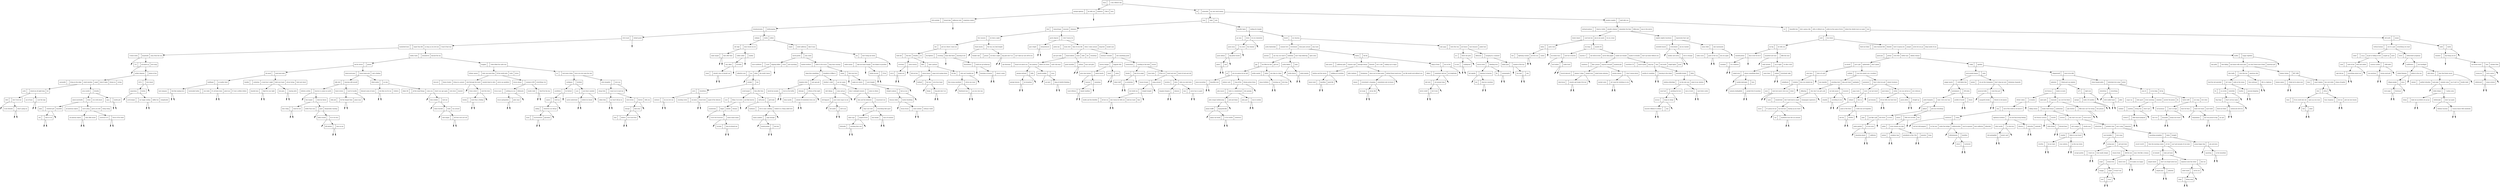 digraph{
graph [ordering="out"];
node [fontsize = "10"shape = "record"];
"enya" [label ="enya | | a day without rain"];
"enrique iglesias" [label ="enrique iglesias | |  be with you |  bailamos |  i like it |  hero"];
"elvis presley" [label ="elvis presley | |  hound dog |  jailhouse rock |  suspicious minds"];
"chumbawumba" [label ="chumbawumba | |  tubthumping"];
"chris isaak" [label ="chris isaak | |  wicked game"];
"backstreet boys" [label ="backstreet boys | |  larger than life |  as long as you love me |  I want it that way"];
"3 doors down" [label ="3 doors down | |  kryptonite |  away from the sun"];
"311" [label ="311 | |  all mixed up |  love song"];
"ashlee simpson" [label ="ashlee simpson | |  pieces of me"];
"aerosmith" [label ="aerosmith | |  living on the edge |  sweet emotion |  angel |  what it takes |  dream on  |  crying"];
"ac/dc" [label ="ac/dc | |  shook me all night long |  tnt"];
"3oh3" [label ="3oh3 | |  don't trust me"];
"4 non blondes" [label ="4 non blondes | |  what's going on"];
"ace of base" [label ="ace of base | |  i saw the sign"];
"anna malick" [label ="anna malick | |  breathe"];
"alanis morrisette" [label ="alanis morrisette | |  ironic |  you outta know"];
"akon" [label ="akon | |  sweetest girl |  beautiful"];
"aha" [label ="aha | |  take on me"];
"all american rejects" [label ="all american rejects | |  move along |  gives you hell |  swing swing"];
"all ameican rejects" [label ="all ameican rejects | |  dirty little secret"];
"american hi fi" [label ="american hi fi | |  flavor of the week"];
"aqua" [label ="aqua | |  barbie girl"];
"b52's" [label ="b52's | |  love shack"];
"augustana" [label ="augustana | |  boston"];
"avril lavigne" [label ="avril lavigne | |  my happy ending |  sk8ter boi |  complicated"];
"bobby darin" [label ="bobby darin | |  dreamlover |  beyond the sea"];
"bel biv devoe" [label ="bel biv devoe | |  poison"];
"bb mack" [label ="bb mack | |  back here baby"];
"badfinger" [label ="badfinger | |  no matter what"];
"bad company" [label ="bad company | |  feel like making love"];
"barenaked ladies" [label ="barenaked ladies | |  one week |  it's all been done |  pinch me |  if i had a million dollars"];
"beatles" [label ="beatles | |  yesterday |  a hard day's night |  hold your hand |  all my loving |  twist and shout"];
"beastie boys" [label ="beastie boys | |  fight for your right"];
"bee gees" [label ="bee gees | |  staying alive"];
"black eyed peas" [label ="black eyed peas | |  boom boom pow |  i got a feeling"];
"billy idol" [label ="billy idol | |  dancing with myself"];
"belinda carlisle" [label ="belinda carlisle | |  heaven is a place on earth"];
"ben harper" [label ="ben harper | |  steal my kisses"];
"ben e king" [label ="ben e king | |  stand by me"];
"better than ezra" [label ="better than ezra | |  good |  desperately wanting"];
"betty everett" [label ="betty everett | |  its in his kiss"];
"bill winters" [label ="bill winters | |  lean on me"];
"black crowes" [label ="black crowes | |  hard to handle"];
"billy joel" [label ="billy joel | |  for the longest time |  piano man"];
"blind melon" [label ="blind melon | |  no rain"];
"blessed union of souls" [label ="blessed union of souls | |  she likes me for me |  i believe"];
"blink 182" [label ="blink 182 | |  all the small things |  i miss you |  what's my age again |  rock show |  dammit"];
"blue october" [label ="blue october | |  hate me"];
"blues traveler" [label ="blues traveler | |  hook |  run around"];
"bob seager" [label ="bob seager | |  old time rock and roll"];
"buggles" [label ="buggles | |  video killed the radio star"];
"britney spears" [label ="britney spears | |  baby one more time |  til the world ends |  lucky |  circus"];
"bon jovi" [label ="bon jovi | |  blaze of glory |  living on a prayer |  shot through the heart |  wanted dead or alive |  never say goodbye"];
"brian setzer" [label ="brian setzer | |  rock this town"];
"boston" [label ="boston | |  more than a feeling"];
"bryan adams" [label ="bryan adams | |  summer of 69 |  everything i do"];
"bruno mars" [label ="bruno mars | |  nothing on you |  billionaire"];
"bruce springsteen" [label ="bruce springsteen | |  glory days"];
"buddy holly" [label ="buddy holly | |  that'll be the day"];
"ccr" [label ="ccr | |  bad moon rising |  have you ever seen the rain"];
"cardigans" [label ="cardigans | |  lovefool"];
"candlebox" [label ="candlebox | |  far behind"];
"cameo" [label ="cameo | |  word up"];
"calling" [label ="calling | |  wherever you will go"];
"bush" [label ="bush | |  machinehead |  glycerine"];
"cars" [label ="cars | |  just what i needed"];
"carrie underwood" [label ="carrie underwood | |  before he cheats"];
"chris daughtry" [label ="chris daughtry | |  over you"];
"cheap trick" [label ="cheap trick | |  i want you to want me"];
"celine dion" [label ="celine dion | |  my heart will go on"];
"chris brown" [label ="chris brown | |  forever |  with you"];
"chicago" [label ="chicago | |  look away"];
"cher" [label ="cher | |  believe |  turn back time"];
"coldplay" [label ="coldplay | |  clocks |  yellow"];
"city high" [label ="city high | |  what would you do"];
"cindy lauper" [label ="cindy lauper | |  time after time"];
"colbie caillat" [label ="colbie caillat | |  bubbly"];
"clay aiken" [label ="clay aiken | |  invisible"];
"clash" [label ="clash | |  should i stay or should i go"];
"eagles" [label ="eagles | |  hotel california |  take it easy"];
"david guetta" [label ="david guetta | |  sexy chick"];
"dave matthews" [label ="dave matthews | |  crash |  tripping billies |  crush |  ants marching"];
"collective soul" [label ="collective soul | |  run |  shine |  the world i know"];
"cracker" [label ="cracker | |  low"];
"corrs" [label ="corrs | |  breathless"];
"contours" [label ="contours | |  do you love me"];
"counting crows" [label ="counting crows | |  mr jones |  round here |  angel of the silences"];
"cyndi lauper" [label ="cyndi lauper | |  time after time"];
"cure" [label ="cure | |  friday i'm in love |  just like heaven"];
"cranberries" [label ="cranberries | |  linger |  zombie |  dreams"];
"crash test dummies" [label ="crash test dummies | |  mmm mmm mmm"];
"crystals" [label ="crystals | |  then he kissed me"];
"daft punk" [label ="daft punk | |  get lucky"];
"darkness" [label ="darkness | |  love is only a feeling |  i believe in a thing called love"];
"damn yankees" [label ="damn yankees | |  high enough"];
"daniel powter" [label ="daniel powter | |  bad day"];
"doobie brothers" [label ="doobie brothers | |  listen to the music |  long train running"];
"deep blue something" [label ="deep blue something | |  breakfast at tiffany's"];
"deadeye dick" [label ="deadeye dick | |  new age girl"];
"david lee murphy" [label ="david lee murphy | |  dust on the bottle"];
"debarge" [label ="debarge | |  rythym of the night"];
"dean martin" [label ="dean martin | |  nobody til somebody loves you"];
"destiny's child" [label ="destiny's child | |  say my name"];
"dell vikings" [label ="dell vikings | |  come and go"];
"def leppard" [label ="def leppard | |  pour some sugar on me"];
"del amitri" [label ="del amitri | |  roll to me"];
"dexy's midnight runners" [label ="dexy's midnight runners | |  come on eileen"];
"dion and the belmonts" [label ="dion and the belmonts | |  runaround sue"];
"dog's eye view" [label ="dog's eye view | |  everything falls apart"];
"dixie cups" [label ="dixie cups | |  chapel of love"];
"dishwalla" [label ="dishwalla | |  counting blue cars"];
"don henley" [label ="don henley | |  boys of summer"];
"drake" [label ="drake | |  find your love"];
"eagle eye cherry" [label ="eagle eye cherry | |  save tonight"];
"dwight yoakum" [label ="dwight yoakum | |  fast as you"];
"duncan sheik" [label ="duncan sheik | |  barely breathing"];
"duran duran" [label ="duran duran | |  come undone |  ordinary world"];
"elo" [label ="elo | |  don't bring me down"];
"eddie money" [label ="eddie money | |  take me home tonight |  two tickets to paradise"];
"edwin mccain" [label ="edwin mccain | |  i'll be"];
"lit" [label ="lit | |  miserable |  my own worst enemy"];
"iyaz" [label ="iyaz | |  reply |  solo"];
"fuel" [label ="fuel | |  hemorrhage |  innocent |  shimmer"];
"four seasons" [label ="four seasons | |  oh what a night"];
"flys" [label ="flys | |  got you where i want you"];
"faith hill" [label ="faith hill | |  this kiss |  breathe |  cry"];
"everclear" [label ="everclear | |  santa monica"];
"eve 6" [label ="eve 6 | |  inside out"];
"filter" [label ="filter | |  take a picture"];
"fall out boy" [label ="fall out boy | |  dance dance |  sugar we're going down"];
"fastball" [label ="fastball | |  the way |  out of my head"];
"fergie" [label ="fergie | |  big girls don't cry"];
"flo rida" [label ="flo rida | |  club can't handle me"];
"fine young cannibals" [label ="fine young cannibals | |  drives me crazy"];
"fleetwood mac" [label ="fleetwood mac | |  go your own way"];
"foo fighters" [label ="foo fighters | |  everlong |  times like these |  learning to fly"];
"foundations" [label ="foundations | |  build me up buttercup"];
"fountains of wayne" [label ="fountains of wayne | |  stacey's mom"];
"frank sinatra" [label ="frank sinatra | |  the way you look tonight"];
"frankie valli" [label ="frankie valli | |  grease  |  oh what a night |  big girls don't cry |  can't take my eyes off of you"];
"gavin degraw" [label ="gavin degraw | |  i don't wanna be"];
"gary wright" [label ="gary wright | |  dreamweaver"];
"green day" [label ="green day | |  brain stew |  time of your life |  when I come around |  longview |  basket case"];
"goo goo dolls" [label ="goo goo dolls | |  black balloon |  name |  slide |  iris |  broadway"];
"gin blossoms" [label ="gin blossoms | |  found out about you |  hey jealousy |  follow you down |  until i fall away"];
"george michael" [label ="george michael | |  faith"];
"george benson" [label ="george benson | |  on broadway"];
"gnarls barkley" [label ="gnarls barkley | |  crazy"];
"go west" [label ="go west | |  king of wishful thinking"];
"good charlotte" [label ="good charlotte | |  anthem |  boys and girls"];
"herman's hermits" [label ="herman's hermits | |  into something good"];
"harvey danger" [label ="harvey danger | |  flagpole sitta"];
"gym class heroes" [label ="gym class heroes | |  stereo hearts"];
"hanson" [label ="hanson | |  mmmbop"];
"hank williams" [label ="hank williams | |  family tradition"];
"heart" [label ="heart | |  alone"];
"hoobastank" [label ="hoobastank | |  crawling in the dark |  reason"];
"hinder" [label ="hinder | |  lips of an angel"];
"hilary duff" [label ="hilary duff | |  so yesterday"];
"huey lewis" [label ="huey lewis | |  if this is it |  heart and soul |  heart of rock and roll"];
"house of pain" [label ="house of pain | |  jump around"];
"hot chelle rae" [label ="hot chelle rae | |  tonight tonight"];
"hootie and the blowfish" [label ="hootie and the blowfish | |  let her cry |  only wanna be with you |  hold my hand |  time"];
"incubus" [label ="incubus | |  drive |  wish you were here"];
"imagine dragons" [label ="imagine dragons | |  demons"];
"inxs" [label ="inxs | |  never tear us apart"];
"jennifer lopez" [label ="jennifer lopez | |  waiting for tonight"];
"jay sean" [label ="jay sean | |  down |  do you remember"];
"jason mraz" [label ="jason mraz | |  I'm yours |  the remedy"];
"jason aldean" [label ="jason aldean | |  big green tractor"];
"james" [label ="james | |  laid"];
"knack" [label ="knack | |  my sharona"];
"justin timberlake" [label ="justin timberlake | |  summer love |  lovestoned |  what goes around |  sexy back"];
"journey" [label ="journey | |  any way you want it |  faithfully |  don't stop believing |  open arms"];
"jojo" [label ="jojo | |  too little too late |  get out"];
"jet" [label ="jet | |  are you gonna be my girl"];
"jesse mccartney" [label ="jesse mccartney | |  beautiful soul"];
"johnny cash" [label ="johnny cash | |  ring of fire |  folsom prison blues"];
"john mayer" [label ="john mayer | |  body is a wonderland |  why georgia"];
"john cougar mellencamp" [label ="john cougar mellencamp | |  jack and diane"];
"jimmy buffet" [label ="jimmy buffet | |  margaritaville"];
"jimmy eat world" [label ="jimmy eat world | |  in the middle |  sweetness"];
"john parr" [label ="john parr | |  man in motion"];
"jordin sparks" [label ="jordin sparks | |  tattoo |  one step at a time"];
"jonas brothers" [label ="jonas brothers | |  burning up |  love bug"];
"justin bieber" [label ="justin bieber | |  baby"];
"justin biever" [label ="justin biever | |  eenie meenie"];
"kesha" [label ="kesha | |  tik tok"];
"katy perry" [label ="katy perry | |  california girls |  i kissed a girl |  teenage dream |  firework |  hot n cold |  waking up in vegas"];
"katrina and the waves" [label ="katrina and the waves | |  walking on sunshine"];
"kanye west" [label ="kanye west | |  heartless |  good life"];
"kelly clarkson" [label ="kelly clarkson | |  breakaway |  since you've been gone |  behind these hazel eyes |  my life would suck without you"];
"keane" [label ="keane | |  everybody's changing |  somewhere only we know"];
"kc & jojo" [label ="kc & jojo | |  all my life"];
"kings of leon" [label ="kings of leon | |  sex on fire"];
"killers" [label ="killers | |  somebody told me  |  mr brightside"];
"kid rock" [label ="kid rock | |  all summer long"];
"kevin rudolf" [label ="kevin rudolf | |  let it rock"];
"lady gaga" [label ="lady gaga | |  born this way |  just dance |  bad romance |  poker face"];
"la's" [label ="la's | |  there she goes"];
"la roux" [label ="la roux | |  bulletproof"];
"lifehouse" [label ="lifehouse | |  hanging by a moment"];
"leonna lewis" [label ="leonna lewis | |  bleeding love"];
"led zepelin" [label ="led zepelin | |  stairway to heaven"];
"len" [label ="len | |  steal my sunshine"];
"lfo" [label ="lfo | |  summergirls"];
"linkin park" [label ="linkin park | |  shadow of the day"];
"lisa loeb" [label ="lisa loeb | |  stay"];
"modern english" [label ="modern english | |  melt with you"];
"michael jackson" [label ="michael jackson | |  black or white |  smooth criminal |  remember the time |  billie jean |  man in the mirror"];
"lonely island" [label ="lonely island | |  i just had sex |  jizz in my pants |  i'm on a boat"];
"lmfao" [label ="lmfao | |  party rock"];
"live" [label ="live | |  lightning crashes |  all over you |  i alone"];
"lou bega" [label ="lou bega | |  mambo #5"];
"los lonely boys" [label ="los lonely boys | |  how far is heaven"];
"lost trailers" [label ="lost trailers | |  holler back"];
"maroon 5" [label ="maroon 5 | |  she will be loved |  moves like jagger |  makes me wonder |  harder to breathe |  won't go home without you"];
"madonna" [label ="madonna | |  like a prayer |  express yourself |  material girl"];
"lynyrd skynyrd" [label ="lynyrd skynyrd | |  gimme 3 steps |  simple man |  sweet home alabama"];
"luke bryan" [label ="luke bryan | |  country girl shake it for me"];
"marion winans" [label ="marion winans | |  I don't wanna know"];
"mariah carey" [label ="mariah carey | |  all i want for christmas is you"];
"matchbox 20" [label ="matchbox 20 | |  back to good |  long day |  3am |  real world |  bright lights |  push"];
"martha & vandellas" [label ="martha & vandellas | |  dancing in the street"];
"meredith brooks" [label ="meredith brooks | |  bitch"];
"melissa etheridge" [label ="melissa etheridge | |  i'm the only one |  come to my window"];
"meat loaf" [label ="meat loaf | |  anything for love"];
"mccoys" [label ="mccoys | |  hang on sloopy"];
"maurice williams & zodiacs" [label ="maurice williams & zodiacs | |  stay "];
"men at work" [label ="men at work | |  land down under"];
"mighty mighty bosstones" [label ="mighty mighty bosstones | |  impression that i get"];
"michelle branch" [label ="michelle branch | |  everywhere |  all you wanted"];
"mickey and sylvia" [label ="mickey and sylvia | |  love is strange"];
"missy elliot" [label ="missy elliot | |  lady marmalade"];
"miley cyrus" [label ="miley cyrus | |  party in the usa |  see you again"];
"u2" [label ="u2 | |  beautiful day |  who's gonna ride  |  with or without you |  pride (in the name of love) |  where the streets have no name |  one"];
"next" [label ="next | |  too closes"];
"mr big" [label ="mr big | |  be with you"];
"montell jordan" [label ="montell jordan | |  this is how we do it"];
"monkees" [label ="monkees | |  I'm a believer"];
"mumford and sons" [label ="mumford and sons | |  little lion man"];
"nelly furtado" [label ="nelly furtado | |  say it right |  I'm like a bird"];
"naked eyes" [label ="naked eyes | |  always something there"];
"natalie imbruglia" [label ="natalie imbruglia | |  torn"];
"natasha bedingfield" [label ="natasha bedingfield | |  pocket full of sunshine"];
"neon trees" [label ="neon trees | |  animal |  everybody talks"];
"third eye blind" [label ="third eye blind | |  semi charmed life |  blinded |  how's it gonna be |  jumper |  never let you go |  deep inside of you"];
"pearl jam" [label ="pearl jam | |  jeremy |  even flow |  better man |  elderly woman "];
"no doubt" [label ="no doubt | |  just a girl |  spiderwebs |  don't speak"];
"nine days" [label ="nine days | |  story of a girl"];
"nickelback" [label ="nickelback | |  rockstar |  how you remind me"];
"neyo" [label ="neyo | |  hate how much i love you |  closer"];
"outfield" [label ="outfield | |  your love (josie's on a vacation)"];
"one republic" [label ="one republic | |  counting stars |  stop and stare |  apologize"];
"offspring" [label ="offspring | |  why don't you get a job"];
"oasis" [label ="oasis | |  wonderwall |  don't look back in anger |  champagne supernova"];
"nsync" [label ="nsync | |  it's gonna be me |  bye bye bye |  tearing up my heart"];
"oar" [label ="oar | |  shattered (turn the car around)"];
"our lady peace" [label ="our lady peace | |  innocent"];
"orianthi" [label ="orianthi | |  according to you"];
"paramore" [label ="paramore | |  that's what you get |  misery business"];
"papa roach" [label ="papa roach | |  scars |  my last resort"];
"outkast" [label ="outkast | |  hey ya"];
"panic at the disco" [label ="panic at the disco | |  I write sins not tragedies"];
"owl city" [label ="owl city | |  fireflies"];
"paul simon" [label ="paul simon | |  cecilia |  you can call me al |  mrs robinson"];
"pat benatar" [label ="pat benatar | |  hit me with your best shot"];
"paula abdul" [label ="paula abdul | |  straight up"];
"r kelly" [label ="r kelly | |  ignition"];
"pure prairie league" [label ="pure prairie league | |  amie"];
"peggy march" [label ="peggy march | |  i will follow him"];
"proclaimers" [label ="proclaimers | |  500 miles"];
"peter frampton" [label ="peter frampton | |  baby i love your way"];
"pitbull" [label ="pitbull | |  give me everything"];
"pink" [label ="pink | |  just like a pill |  who knew  |  so what"];
"peter gabriel" [label ="peter gabriel | |  in your eyes"];
"phantom planet" [label ="phantom planet | |  california"];
"prince" [label ="prince | |  little red corvette |  kiss"];
"police" [label ="police | |  every breath you take"];
"poison" [label ="poison | |  unskinny bop"];
"presidents of the USA" [label ="presidents of the USA | |  peaches |  lump"];
"puddle of mudd" [label ="puddle of mudd | |  blurry"];
"queen" [label ="queen | |  we are the champions |  don't stop me now |  bohemian rhapsody"];
"pussycat dolls" [label ="pussycat dolls | |  i hate this part"];
"quagarth brooks" [label ="quagarth brooks | |  friends in low places"];
"steppenwolf" [label ="steppenwolf | |  born to be wild"];
"splendor" [label ="splendor | |  I think god can explain"];
"rob thomas" [label ="rob thomas | |  lonely no more"];
"ritchie valens" [label ="ritchie valens | |  la bamba"];
"rem" [label ="rem | |  end of the world as we know it"];
"radiohead" [label ="radiohead | |  creep"];
"red hot chili peppers" [label ="red hot chili peppers | |  by the way |  under the bridge |  californication |  soul to squeeze |  dani california |  otherside"];
"refreshments" [label ="refreshments | |  banditos"];
"rehab" [label ="rehab | |  bartender"];
"righteous brothers" [label ="righteous brothers | |  you lost that loving feeling"];
"ricky martin" [label ="ricky martin | |  la vida loca"];
"rick springfield" [label ="rick springfield | |  jessie's girl"];
"rihanna" [label ="rihanna | |  disturbia |  umbrella"];
"spice girls" [label ="spice girls | |  wannabe |  say you'll be there"];
"rolling stones" [label ="rolling stones | |  honky tonk woman |  satisfaction"];
"rob thomas santana" [label ="rob thomas santana | |  smooth"];
"robin thicke" [label ="robin thicke | |  blurred lines"];
"santana" [label ="santana | |  why don't you and i |  maria maria"];
"salt n peppa" [label ="salt n peppa | |  whatta man"];
"roxette" [label ="roxette | |  listen to your heart"];
"ronettes" [label ="ronettes | |  be my baby"];
"ryan cabrera" [label ="ryan cabrera | |  on the way down"];
"silverchair" [label ="silverchair | |  greatest view |  ana's song |  tomorrow"];
"sara barailles" [label ="sara barailles | |  love song"];
"saving jane" [label ="saving jane | |  girl next door"];
"savage garden" [label ="savage garden | |  I want you |  truly madly deeply"];
"shania twain" [label ="shania twain | |  still the one |  man i feel like a woman"];
"script" [label ="script | |  break even"];
"shaggy" [label ="shaggy | |  angel |  it wasn't me"];
"seal" [label ="seal | |  crazy"];
"sheryl crow" [label ="sheryl crow | |  if it makes you happy"];
"smashing pumpkins" [label ="smashing pumpkins | |  today |  tonight"];
"smash mouth" [label ="smash mouth | |  then the morning comes |  all star |  can't get enough of you baby"];
"sir mixalot" [label ="sir mixalot | |  baby got back"];
"simple minds" [label ="simple minds | |  don't you forget about me"];
"simple plan" [label ="simple plan | |  addicted"];
"sixpence none the richer" [label ="sixpence none the richer | |  kiss me"];
"sister hazel" [label ="sister hazel | |  all for you"];
"sisqo" [label ="sisqo | |  thong song"];
"snoop doggy dog" [label ="snoop doggy dog | |  gin and juice"];
"spacehog" [label ="spacehog | |  in the meantime"];
"spin doctors" [label ="spin doctors | |  little miss can't be wrong |  two princes"];
"sr71" [label ="sr71 | |  right now"];
"sponge" [label ="sponge | |  molly (16 candles)"];
"stone temple pilots" [label ="stone temple pilots | |  interstate love song |  plush"];
"stereofuse" [label ="stereofuse | |  everything"];
"steve miller band" [label ="steve miller band | |  joker"];
"sum 41" [label ="sum 41 | |  in too deep |  fat lip"];
"sugar ray" [label ="sugar ray | |  falls apart |  every morning |  someday |  answer the phone |  fly"];
"sublime" [label ="sublime | |  santeria |  wrong way |  what I got"];
"stroke 9" [label ="stroke 9 | |  little black backpack"];
"taylor swift" [label ="taylor swift | |  our song |  love story"];
"tal bachman" [label ="tal bachman | |  she's so high"];
"taio cruz" [label ="taio cruz | |  dynamite |  break your heart"];
"tears for fears" [label ="tears for fears | |  head over heals |  mad world"];
"temptations" [label ="temptations | |  ain't too proud to beg |  my girl"];
"turtles" [label ="turtles | |  happy together"];
"tom petty" [label ="tom petty | |  free falling |  last dance with mary jane |  you don't know how it feels |  american girl"];
"toby keith" [label ="toby keith | |  i love this bar |  american ride"];
"toad the wet sprocket" [label ="toad the wet sprocket | |  all i want |  walk on the ocean"];
"tlc" [label ="tlc | |  no scrubs |  waterfalls"];
"ting tings" [label ="ting tings | |  that's not my name"];
"thrid eye blind" [label ="thrid eye blind | |  motorcycle drive by"];
"toadies" [label ="toadies | |  possum kingdom"];
"tom cochrane" [label ="tom cochrane | |  life is a highway"];
"tommy tutone" [label ="tommy tutone | |  867 5309"];
"tommy james" [label ="tommy james | |  i think we're alone now"];
"train" [label ="train | |  meet virginia |  hey soul sister |  drops of jupiter"];
"toto" [label ="toto | |  africa"];
"tonic" [label ="tonic | |  if you could only see |  open up your eyes"];
"tool" [label ="tool | |  sober"];
"tracy chapman" [label ="tracy chapman | |  fast car |  give me one reason"];
"will smith" [label ="will smith | |  miami"];
"vertical horizon" [label ="vertical horizon | |  you're a god |  everything you want"];
"usher" [label ="usher | |  o.m.g. |  dj got us falling in love |  caught up |  more"];
"used" [label ="used | |  taste of ink |  blue and yellow"];
"ugly kid joe" [label ="ugly kid joe | |  everything about you"];
"vanessa carlton" [label ="vanessa carlton | |  1000 miles"];
"van morrison" [label ="van morrison | |  brown eyed girl"];
"verve" [label ="verve | |  bittersweet symphony"];
"wallflowers" [label ="wallflowers | |  one headlight"];
"violent femmes" [label ="violent femmes | |  blister in the sun"];
"village people" [label ="village people | |  ymca"];
"verve pipe" [label ="verve pipe | |  freshman"];
"wild cherry" [label ="wild cherry | |  play that funky music"];
"weezer" [label ="weezer | |  perfect situation |  hash pipe |  sweater song |  say it ain't so |  buddy holly"];
"white stripes" [label ="white stripes | |  7 nation army"];
"wham" [label ="wham | |  wake me up before you go go"];
"whitesnake" [label ="whitesnake | |  here I go again"];
"whitney houston" [label ="whitney houston | |  i wanna dance with somebody"];
"zedd" [label ="zedd | |  clarity"];
"wonders" [label ="wonders | |  that thing you do"];
"zac brown band" [label ="zac brown band | |  toes |  chicken fried"];
"young mc" [label ="young mc | |  bust a move"];
"yellowcard" [label ="yellowcard | |  ocean avenue"];
"enya"  -> "enrique iglesias" 
"enrique iglesias"  -> "elvis presley" 
"elvis presley"  -> "chumbawumba" 
"chumbawumba"  -> "chris isaak" 
"chris isaak"  -> "backstreet boys" 
"backstreet boys"  -> "3 doors down" 
nullptr2665[shape=point]
"3 doors down"  -> nullptr2665
"3 doors down"  -> "311" 
nullptr2666[shape=point]
"311"  -> nullptr2666
"311"  -> "ashlee simpson" 
"ashlee simpson"  -> "aerosmith" 
"aerosmith"  -> "ac/dc" 
"ac/dc"  -> "3oh3" 
nullptr2667[shape=point]
"3oh3"  -> nullptr2667
"3oh3"  -> "4 non blondes" 
nullptr2668[shape=point]
"4 non blondes"  -> nullptr2668
nullptr2669[shape=point]
"4 non blondes"  -> nullptr2669
"ac/dc"  -> "ace of base" 
nullptr2670[shape=point]
"ace of base"  -> nullptr2670
nullptr2671[shape=point]
"ace of base"  -> nullptr2671
"aerosmith"  -> "anna malick" 
"anna malick"  -> "alanis morrisette" 
"alanis morrisette"  -> "akon" 
"akon"  -> "aha" 
nullptr2672[shape=point]
"aha"  -> nullptr2672
nullptr2673[shape=point]
"aha"  -> nullptr2673
nullptr2674[shape=point]
"akon"  -> nullptr2674
"alanis morrisette"  -> "all american rejects" 
"all american rejects"  -> "all ameican rejects" 
nullptr2675[shape=point]
"all ameican rejects"  -> nullptr2675
nullptr2676[shape=point]
"all ameican rejects"  -> nullptr2676
"all american rejects"  -> "american hi fi" 
nullptr2677[shape=point]
"american hi fi"  -> nullptr2677
nullptr2678[shape=point]
"american hi fi"  -> nullptr2678
"anna malick"  -> "aqua" 
nullptr2679[shape=point]
"aqua"  -> nullptr2679
nullptr2680[shape=point]
"aqua"  -> nullptr2680
"ashlee simpson"  -> "b52's" 
"b52's"  -> "augustana" 
nullptr2681[shape=point]
"augustana"  -> nullptr2681
"augustana"  -> "avril lavigne" 
nullptr2682[shape=point]
"avril lavigne"  -> nullptr2682
nullptr2683[shape=point]
"avril lavigne"  -> nullptr2683
nullptr2684[shape=point]
"b52's"  -> nullptr2684
"backstreet boys"  -> "bobby darin" 
"bobby darin"  -> "bel biv devoe" 
"bel biv devoe"  -> "bb mack" 
"bb mack"  -> "badfinger" 
"badfinger"  -> "bad company" 
nullptr2685[shape=point]
"bad company"  -> nullptr2685
nullptr2686[shape=point]
"bad company"  -> nullptr2686
"badfinger"  -> "barenaked ladies" 
nullptr2687[shape=point]
"barenaked ladies"  -> nullptr2687
nullptr2688[shape=point]
"barenaked ladies"  -> nullptr2688
"bb mack"  -> "beatles" 
"beatles"  -> "beastie boys" 
nullptr2689[shape=point]
"beastie boys"  -> nullptr2689
nullptr2690[shape=point]
"beastie boys"  -> nullptr2690
"beatles"  -> "bee gees" 
nullptr2691[shape=point]
"bee gees"  -> nullptr2691
nullptr2692[shape=point]
"bee gees"  -> nullptr2692
"bel biv devoe"  -> "black eyed peas" 
"black eyed peas"  -> "billy idol" 
"billy idol"  -> "belinda carlisle" 
nullptr2693[shape=point]
"belinda carlisle"  -> nullptr2693
"belinda carlisle"  -> "ben harper" 
"ben harper"  -> "ben e king" 
nullptr2694[shape=point]
"ben e king"  -> nullptr2694
nullptr2695[shape=point]
"ben e king"  -> nullptr2695
"ben harper"  -> "better than ezra" 
nullptr2696[shape=point]
"better than ezra"  -> nullptr2696
"better than ezra"  -> "betty everett" 
nullptr2697[shape=point]
"betty everett"  -> nullptr2697
"betty everett"  -> "bill winters" 
nullptr2698[shape=point]
"bill winters"  -> nullptr2698
nullptr2699[shape=point]
"bill winters"  -> nullptr2699
"billy idol"  -> "black crowes" 
"black crowes"  -> "billy joel" 
nullptr2700[shape=point]
"billy joel"  -> nullptr2700
nullptr2701[shape=point]
"billy joel"  -> nullptr2701
nullptr2702[shape=point]
"black crowes"  -> nullptr2702
"black eyed peas"  -> "blind melon" 
"blind melon"  -> "blessed union of souls" 
nullptr2703[shape=point]
"blessed union of souls"  -> nullptr2703
nullptr2704[shape=point]
"blessed union of souls"  -> nullptr2704
"blind melon"  -> "blink 182" 
nullptr2705[shape=point]
"blink 182"  -> nullptr2705
"blink 182"  -> "blue october" 
nullptr2706[shape=point]
"blue october"  -> nullptr2706
"blue october"  -> "blues traveler" 
nullptr2707[shape=point]
"blues traveler"  -> nullptr2707
"blues traveler"  -> "bob seager" 
nullptr2708[shape=point]
"bob seager"  -> nullptr2708
nullptr2709[shape=point]
"bob seager"  -> nullptr2709
"bobby darin"  -> "buggles" 
"buggles"  -> "britney spears" 
"britney spears"  -> "bon jovi" 
nullptr2710[shape=point]
"bon jovi"  -> nullptr2710
"bon jovi"  -> "brian setzer" 
"brian setzer"  -> "boston" 
nullptr2711[shape=point]
"boston"  -> nullptr2711
nullptr2712[shape=point]
"boston"  -> nullptr2712
nullptr2713[shape=point]
"brian setzer"  -> nullptr2713
"britney spears"  -> "bryan adams" 
"bryan adams"  -> "bruno mars" 
"bruno mars"  -> "bruce springsteen" 
nullptr2714[shape=point]
"bruce springsteen"  -> nullptr2714
nullptr2715[shape=point]
"bruce springsteen"  -> nullptr2715
nullptr2716[shape=point]
"bruno mars"  -> nullptr2716
"bryan adams"  -> "buddy holly" 
nullptr2717[shape=point]
"buddy holly"  -> nullptr2717
nullptr2718[shape=point]
"buddy holly"  -> nullptr2718
"buggles"  -> "ccr" 
"ccr"  -> "cardigans" 
"cardigans"  -> "candlebox" 
"candlebox"  -> "cameo" 
"cameo"  -> "calling" 
"calling"  -> "bush" 
nullptr2719[shape=point]
"bush"  -> nullptr2719
nullptr2720[shape=point]
"bush"  -> nullptr2720
nullptr2721[shape=point]
"calling"  -> nullptr2721
nullptr2722[shape=point]
"cameo"  -> nullptr2722
nullptr2723[shape=point]
"candlebox"  -> nullptr2723
"cardigans"  -> "cars" 
"cars"  -> "carrie underwood" 
nullptr2724[shape=point]
"carrie underwood"  -> nullptr2724
nullptr2725[shape=point]
"carrie underwood"  -> nullptr2725
nullptr2726[shape=point]
"cars"  -> nullptr2726
"ccr"  -> "chris daughtry" 
"chris daughtry"  -> "cheap trick" 
"cheap trick"  -> "celine dion" 
nullptr2727[shape=point]
"celine dion"  -> nullptr2727
nullptr2728[shape=point]
"celine dion"  -> nullptr2728
"cheap trick"  -> "chris brown" 
"chris brown"  -> "chicago" 
"chicago"  -> "cher" 
nullptr2729[shape=point]
"cher"  -> nullptr2729
nullptr2730[shape=point]
"cher"  -> nullptr2730
nullptr2731[shape=point]
"chicago"  -> nullptr2731
nullptr2732[shape=point]
"chris brown"  -> nullptr2732
nullptr2733[shape=point]
"chris daughtry"  -> nullptr2733
nullptr2734[shape=point]
"chris isaak"  -> nullptr2734
"chumbawumba"  -> "coldplay" 
"coldplay"  -> "city high" 
"city high"  -> "cindy lauper" 
nullptr2735[shape=point]
"cindy lauper"  -> nullptr2735
nullptr2736[shape=point]
"cindy lauper"  -> nullptr2736
"city high"  -> "colbie caillat" 
"colbie caillat"  -> "clay aiken" 
"clay aiken"  -> "clash" 
nullptr2737[shape=point]
"clash"  -> nullptr2737
nullptr2738[shape=point]
"clash"  -> nullptr2738
nullptr2739[shape=point]
"clay aiken"  -> nullptr2739
nullptr2740[shape=point]
"colbie caillat"  -> nullptr2740
"coldplay"  -> "eagles" 
"eagles"  -> "david guetta" 
"david guetta"  -> "dave matthews" 
"dave matthews"  -> "collective soul" 
nullptr2741[shape=point]
"collective soul"  -> nullptr2741
"collective soul"  -> "cracker" 
"cracker"  -> "corrs" 
"corrs"  -> "contours" 
nullptr2742[shape=point]
"contours"  -> nullptr2742
nullptr2743[shape=point]
"contours"  -> nullptr2743
"corrs"  -> "counting crows" 
nullptr2744[shape=point]
"counting crows"  -> nullptr2744
nullptr2745[shape=point]
"counting crows"  -> nullptr2745
"cracker"  -> "cyndi lauper" 
"cyndi lauper"  -> "cure" 
"cure"  -> "cranberries" 
nullptr2746[shape=point]
"cranberries"  -> nullptr2746
"cranberries"  -> "crash test dummies" 
nullptr2747[shape=point]
"crash test dummies"  -> nullptr2747
"crash test dummies"  -> "crystals" 
nullptr2748[shape=point]
"crystals"  -> nullptr2748
nullptr2749[shape=point]
"crystals"  -> nullptr2749
nullptr2750[shape=point]
"cure"  -> nullptr2750
"cyndi lauper"  -> "daft punk" 
nullptr2751[shape=point]
"daft punk"  -> nullptr2751
"daft punk"  -> "darkness" 
"darkness"  -> "damn yankees" 
nullptr2752[shape=point]
"damn yankees"  -> nullptr2752
"damn yankees"  -> "daniel powter" 
nullptr2753[shape=point]
"daniel powter"  -> nullptr2753
nullptr2754[shape=point]
"daniel powter"  -> nullptr2754
nullptr2755[shape=point]
"darkness"  -> nullptr2755
nullptr2756[shape=point]
"dave matthews"  -> nullptr2756
"david guetta"  -> "doobie brothers" 
"doobie brothers"  -> "deep blue something" 
"deep blue something"  -> "deadeye dick" 
"deadeye dick"  -> "david lee murphy" 
nullptr2757[shape=point]
"david lee murphy"  -> nullptr2757
nullptr2758[shape=point]
"david lee murphy"  -> nullptr2758
"deadeye dick"  -> "debarge" 
"debarge"  -> "dean martin" 
nullptr2759[shape=point]
"dean martin"  -> nullptr2759
nullptr2760[shape=point]
"dean martin"  -> nullptr2760
nullptr2761[shape=point]
"debarge"  -> nullptr2761
"deep blue something"  -> "destiny's child" 
"destiny's child"  -> "dell vikings" 
"dell vikings"  -> "def leppard" 
nullptr2762[shape=point]
"def leppard"  -> nullptr2762
"def leppard"  -> "del amitri" 
nullptr2763[shape=point]
"del amitri"  -> nullptr2763
nullptr2764[shape=point]
"del amitri"  -> nullptr2764
nullptr2765[shape=point]
"dell vikings"  -> nullptr2765
"destiny's child"  -> "dexy's midnight runners" 
nullptr2766[shape=point]
"dexy's midnight runners"  -> nullptr2766
"dexy's midnight runners"  -> "dion and the belmonts" 
nullptr2767[shape=point]
"dion and the belmonts"  -> nullptr2767
"dion and the belmonts"  -> "dog's eye view" 
"dog's eye view"  -> "dixie cups" 
"dixie cups"  -> "dishwalla" 
nullptr2768[shape=point]
"dishwalla"  -> nullptr2768
nullptr2769[shape=point]
"dishwalla"  -> nullptr2769
nullptr2770[shape=point]
"dixie cups"  -> nullptr2770
"dog's eye view"  -> "don henley" 
nullptr2771[shape=point]
"don henley"  -> nullptr2771
nullptr2772[shape=point]
"don henley"  -> nullptr2772
"doobie brothers"  -> "drake" 
nullptr2773[shape=point]
"drake"  -> nullptr2773
"drake"  -> "eagle eye cherry" 
"eagle eye cherry"  -> "dwight yoakum" 
"dwight yoakum"  -> "duncan sheik" 
nullptr2774[shape=point]
"duncan sheik"  -> nullptr2774
"duncan sheik"  -> "duran duran" 
nullptr2775[shape=point]
"duran duran"  -> nullptr2775
nullptr2776[shape=point]
"duran duran"  -> nullptr2776
nullptr2777[shape=point]
"dwight yoakum"  -> nullptr2777
nullptr2778[shape=point]
"eagle eye cherry"  -> nullptr2778
"eagles"  -> "elo" 
"elo"  -> "eddie money" 
nullptr2779[shape=point]
"eddie money"  -> nullptr2779
"eddie money"  -> "edwin mccain" 
nullptr2780[shape=point]
"edwin mccain"  -> nullptr2780
nullptr2781[shape=point]
"edwin mccain"  -> nullptr2781
nullptr2782[shape=point]
"elo"  -> nullptr2782
nullptr2783[shape=point]
"elvis presley"  -> nullptr2783
nullptr2784[shape=point]
"enrique iglesias"  -> nullptr2784
"enya"  -> "lit" 
"lit"  -> "iyaz" 
"iyaz"  -> "fuel" 
"fuel"  -> "four seasons" 
"four seasons"  -> "flys" 
"flys"  -> "faith hill" 
"faith hill"  -> "everclear" 
"everclear"  -> "eve 6" 
nullptr2785[shape=point]
"eve 6"  -> nullptr2785
nullptr2786[shape=point]
"eve 6"  -> nullptr2786
nullptr2787[shape=point]
"everclear"  -> nullptr2787
"faith hill"  -> "filter" 
"filter"  -> "fall out boy" 
nullptr2788[shape=point]
"fall out boy"  -> nullptr2788
"fall out boy"  -> "fastball" 
nullptr2789[shape=point]
"fastball"  -> nullptr2789
"fastball"  -> "fergie" 
nullptr2790[shape=point]
"fergie"  -> nullptr2790
nullptr2791[shape=point]
"fergie"  -> nullptr2791
"filter"  -> "flo rida" 
"flo rida"  -> "fine young cannibals" 
nullptr2792[shape=point]
"fine young cannibals"  -> nullptr2792
"fine young cannibals"  -> "fleetwood mac" 
nullptr2793[shape=point]
"fleetwood mac"  -> nullptr2793
nullptr2794[shape=point]
"fleetwood mac"  -> nullptr2794
nullptr2795[shape=point]
"flo rida"  -> nullptr2795
"flys"  -> "foo fighters" 
nullptr2796[shape=point]
"foo fighters"  -> nullptr2796
"foo fighters"  -> "foundations" 
nullptr2797[shape=point]
"foundations"  -> nullptr2797
"foundations"  -> "fountains of wayne" 
nullptr2798[shape=point]
"fountains of wayne"  -> nullptr2798
nullptr2799[shape=point]
"fountains of wayne"  -> nullptr2799
"four seasons"  -> "frank sinatra" 
nullptr2800[shape=point]
"frank sinatra"  -> nullptr2800
"frank sinatra"  -> "frankie valli" 
nullptr2801[shape=point]
"frankie valli"  -> nullptr2801
nullptr2802[shape=point]
"frankie valli"  -> nullptr2802
"fuel"  -> "gavin degraw" 
"gavin degraw"  -> "gary wright" 
nullptr2803[shape=point]
"gary wright"  -> nullptr2803
nullptr2804[shape=point]
"gary wright"  -> nullptr2804
"gavin degraw"  -> "green day" 
"green day"  -> "goo goo dolls" 
"goo goo dolls"  -> "gin blossoms" 
"gin blossoms"  -> "george michael" 
"george michael"  -> "george benson" 
nullptr2805[shape=point]
"george benson"  -> nullptr2805
nullptr2806[shape=point]
"george benson"  -> nullptr2806
nullptr2807[shape=point]
"george michael"  -> nullptr2807
"gin blossoms"  -> "gnarls barkley" 
nullptr2808[shape=point]
"gnarls barkley"  -> nullptr2808
"gnarls barkley"  -> "go west" 
nullptr2809[shape=point]
"go west"  -> nullptr2809
nullptr2810[shape=point]
"go west"  -> nullptr2810
"goo goo dolls"  -> "good charlotte" 
nullptr2811[shape=point]
"good charlotte"  -> nullptr2811
nullptr2812[shape=point]
"good charlotte"  -> nullptr2812
"green day"  -> "herman's hermits" 
"herman's hermits"  -> "harvey danger" 
"harvey danger"  -> "gym class heroes" 
nullptr2813[shape=point]
"gym class heroes"  -> nullptr2813
"gym class heroes"  -> "hanson" 
"hanson"  -> "hank williams" 
nullptr2814[shape=point]
"hank williams"  -> nullptr2814
nullptr2815[shape=point]
"hank williams"  -> nullptr2815
nullptr2816[shape=point]
"hanson"  -> nullptr2816
"harvey danger"  -> "heart" 
nullptr2817[shape=point]
"heart"  -> nullptr2817
nullptr2818[shape=point]
"heart"  -> nullptr2818
"herman's hermits"  -> "hoobastank" 
"hoobastank"  -> "hinder" 
"hinder"  -> "hilary duff" 
nullptr2819[shape=point]
"hilary duff"  -> nullptr2819
nullptr2820[shape=point]
"hilary duff"  -> nullptr2820
nullptr2821[shape=point]
"hinder"  -> nullptr2821
"hoobastank"  -> "huey lewis" 
"huey lewis"  -> "house of pain" 
"house of pain"  -> "hot chelle rae" 
"hot chelle rae"  -> "hootie and the blowfish" 
nullptr2822[shape=point]
"hootie and the blowfish"  -> nullptr2822
nullptr2823[shape=point]
"hootie and the blowfish"  -> nullptr2823
nullptr2824[shape=point]
"hot chelle rae"  -> nullptr2824
nullptr2825[shape=point]
"house of pain"  -> nullptr2825
"huey lewis"  -> "incubus" 
"incubus"  -> "imagine dragons" 
nullptr2826[shape=point]
"imagine dragons"  -> nullptr2826
nullptr2827[shape=point]
"imagine dragons"  -> nullptr2827
"incubus"  -> "inxs" 
nullptr2828[shape=point]
"inxs"  -> nullptr2828
nullptr2829[shape=point]
"inxs"  -> nullptr2829
"iyaz"  -> "jennifer lopez" 
"jennifer lopez"  -> "jay sean" 
"jay sean"  -> "jason mraz" 
"jason mraz"  -> "jason aldean" 
"jason aldean"  -> "james" 
nullptr2830[shape=point]
"james"  -> nullptr2830
nullptr2831[shape=point]
"james"  -> nullptr2831
nullptr2832[shape=point]
"jason aldean"  -> nullptr2832
nullptr2833[shape=point]
"jason mraz"  -> nullptr2833
nullptr2834[shape=point]
"jay sean"  -> nullptr2834
"jennifer lopez"  -> "knack" 
"knack"  -> "justin timberlake" 
"justin timberlake"  -> "journey" 
"journey"  -> "jojo" 
"jojo"  -> "jet" 
"jet"  -> "jesse mccartney" 
nullptr2835[shape=point]
"jesse mccartney"  -> nullptr2835
nullptr2836[shape=point]
"jesse mccartney"  -> nullptr2836
"jet"  -> "johnny cash" 
"johnny cash"  -> "john mayer" 
"john mayer"  -> "john cougar mellencamp" 
"john cougar mellencamp"  -> "jimmy buffet" 
nullptr2837[shape=point]
"jimmy buffet"  -> nullptr2837
"jimmy buffet"  -> "jimmy eat world" 
nullptr2838[shape=point]
"jimmy eat world"  -> nullptr2838
nullptr2839[shape=point]
"jimmy eat world"  -> nullptr2839
nullptr2840[shape=point]
"john cougar mellencamp"  -> nullptr2840
"john mayer"  -> "john parr" 
nullptr2841[shape=point]
"john parr"  -> nullptr2841
nullptr2842[shape=point]
"john parr"  -> nullptr2842
nullptr2843[shape=point]
"johnny cash"  -> nullptr2843
"jojo"  -> "jordin sparks" 
"jordin sparks"  -> "jonas brothers" 
nullptr2844[shape=point]
"jonas brothers"  -> nullptr2844
nullptr2845[shape=point]
"jonas brothers"  -> nullptr2845
nullptr2846[shape=point]
"jordin sparks"  -> nullptr2846
"journey"  -> "justin bieber" 
nullptr2847[shape=point]
"justin bieber"  -> nullptr2847
"justin bieber"  -> "justin biever" 
nullptr2848[shape=point]
"justin biever"  -> nullptr2848
nullptr2849[shape=point]
"justin biever"  -> nullptr2849
"justin timberlake"  -> "kesha" 
"kesha"  -> "katy perry" 
"katy perry"  -> "katrina and the waves" 
"katrina and the waves"  -> "kanye west" 
nullptr2850[shape=point]
"kanye west"  -> nullptr2850
nullptr2851[shape=point]
"kanye west"  -> nullptr2851
nullptr2852[shape=point]
"katrina and the waves"  -> nullptr2852
"katy perry"  -> "kelly clarkson" 
"kelly clarkson"  -> "keane" 
"keane"  -> "kc & jojo" 
nullptr2853[shape=point]
"kc & jojo"  -> nullptr2853
nullptr2854[shape=point]
"kc & jojo"  -> nullptr2854
nullptr2855[shape=point]
"keane"  -> nullptr2855
nullptr2856[shape=point]
"kelly clarkson"  -> nullptr2856
"kesha"  -> "kings of leon" 
"kings of leon"  -> "killers" 
"killers"  -> "kid rock" 
"kid rock"  -> "kevin rudolf" 
nullptr2857[shape=point]
"kevin rudolf"  -> nullptr2857
nullptr2858[shape=point]
"kevin rudolf"  -> nullptr2858
nullptr2859[shape=point]
"kid rock"  -> nullptr2859
nullptr2860[shape=point]
"killers"  -> nullptr2860
nullptr2861[shape=point]
"kings of leon"  -> nullptr2861
"knack"  -> "lady gaga" 
"lady gaga"  -> "la's" 
"la's"  -> "la roux" 
nullptr2862[shape=point]
"la roux"  -> nullptr2862
nullptr2863[shape=point]
"la roux"  -> nullptr2863
nullptr2864[shape=point]
"la's"  -> nullptr2864
"lady gaga"  -> "lifehouse" 
"lifehouse"  -> "leonna lewis" 
"leonna lewis"  -> "led zepelin" 
nullptr2865[shape=point]
"led zepelin"  -> nullptr2865
"led zepelin"  -> "len" 
nullptr2866[shape=point]
"len"  -> nullptr2866
nullptr2867[shape=point]
"len"  -> nullptr2867
"leonna lewis"  -> "lfo" 
nullptr2868[shape=point]
"lfo"  -> nullptr2868
nullptr2869[shape=point]
"lfo"  -> nullptr2869
"lifehouse"  -> "linkin park" 
nullptr2870[shape=point]
"linkin park"  -> nullptr2870
"linkin park"  -> "lisa loeb" 
nullptr2871[shape=point]
"lisa loeb"  -> nullptr2871
nullptr2872[shape=point]
"lisa loeb"  -> nullptr2872
"lit"  -> "modern english" 
"modern english"  -> "michael jackson" 
"michael jackson"  -> "lonely island" 
"lonely island"  -> "lmfao" 
"lmfao"  -> "live" 
nullptr2873[shape=point]
"live"  -> nullptr2873
nullptr2874[shape=point]
"live"  -> nullptr2874
nullptr2875[shape=point]
"lmfao"  -> nullptr2875
"lonely island"  -> "lou bega" 
"lou bega"  -> "los lonely boys" 
nullptr2876[shape=point]
"los lonely boys"  -> nullptr2876
"los lonely boys"  -> "lost trailers" 
nullptr2877[shape=point]
"lost trailers"  -> nullptr2877
nullptr2878[shape=point]
"lost trailers"  -> nullptr2878
"lou bega"  -> "maroon 5" 
"maroon 5"  -> "madonna" 
"madonna"  -> "lynyrd skynyrd" 
"lynyrd skynyrd"  -> "luke bryan" 
nullptr2879[shape=point]
"luke bryan"  -> nullptr2879
nullptr2880[shape=point]
"luke bryan"  -> nullptr2880
nullptr2881[shape=point]
"lynyrd skynyrd"  -> nullptr2881
"madonna"  -> "marion winans" 
"marion winans"  -> "mariah carey" 
nullptr2882[shape=point]
"mariah carey"  -> nullptr2882
nullptr2883[shape=point]
"mariah carey"  -> nullptr2883
nullptr2884[shape=point]
"marion winans"  -> nullptr2884
"maroon 5"  -> "matchbox 20" 
"matchbox 20"  -> "martha & vandellas" 
nullptr2885[shape=point]
"martha & vandellas"  -> nullptr2885
nullptr2886[shape=point]
"martha & vandellas"  -> nullptr2886
"matchbox 20"  -> "meredith brooks" 
"meredith brooks"  -> "melissa etheridge" 
"melissa etheridge"  -> "meat loaf" 
"meat loaf"  -> "mccoys" 
"mccoys"  -> "maurice williams & zodiacs" 
nullptr2887[shape=point]
"maurice williams & zodiacs"  -> nullptr2887
nullptr2888[shape=point]
"maurice williams & zodiacs"  -> nullptr2888
nullptr2889[shape=point]
"mccoys"  -> nullptr2889
nullptr2890[shape=point]
"meat loaf"  -> nullptr2890
"melissa etheridge"  -> "men at work" 
nullptr2891[shape=point]
"men at work"  -> nullptr2891
nullptr2892[shape=point]
"men at work"  -> nullptr2892
nullptr2893[shape=point]
"meredith brooks"  -> nullptr2893
"michael jackson"  -> "mighty mighty bosstones" 
"mighty mighty bosstones"  -> "michelle branch" 
nullptr2894[shape=point]
"michelle branch"  -> nullptr2894
"michelle branch"  -> "mickey and sylvia" 
nullptr2895[shape=point]
"mickey and sylvia"  -> nullptr2895
nullptr2896[shape=point]
"mickey and sylvia"  -> nullptr2896
"mighty mighty bosstones"  -> "missy elliot" 
"missy elliot"  -> "miley cyrus" 
nullptr2897[shape=point]
"miley cyrus"  -> nullptr2897
nullptr2898[shape=point]
"miley cyrus"  -> nullptr2898
nullptr2899[shape=point]
"missy elliot"  -> nullptr2899
"modern english"  -> "u2" 
"u2"  -> "next" 
"next"  -> "mr big" 
"mr big"  -> "montell jordan" 
"montell jordan"  -> "monkees" 
nullptr2900[shape=point]
"monkees"  -> nullptr2900
nullptr2901[shape=point]
"monkees"  -> nullptr2901
nullptr2902[shape=point]
"montell jordan"  -> nullptr2902
"mr big"  -> "mumford and sons" 
nullptr2903[shape=point]
"mumford and sons"  -> nullptr2903
"mumford and sons"  -> "nelly furtado" 
"nelly furtado"  -> "naked eyes" 
nullptr2904[shape=point]
"naked eyes"  -> nullptr2904
"naked eyes"  -> "natalie imbruglia" 
nullptr2905[shape=point]
"natalie imbruglia"  -> nullptr2905
"natalie imbruglia"  -> "natasha bedingfield" 
nullptr2906[shape=point]
"natasha bedingfield"  -> nullptr2906
nullptr2907[shape=point]
"natasha bedingfield"  -> nullptr2907
"nelly furtado"  -> "neon trees" 
nullptr2908[shape=point]
"neon trees"  -> nullptr2908
nullptr2909[shape=point]
"neon trees"  -> nullptr2909
"next"  -> "third eye blind" 
"third eye blind"  -> "pearl jam" 
"pearl jam"  -> "no doubt" 
"no doubt"  -> "nine days" 
"nine days"  -> "nickelback" 
"nickelback"  -> "neyo" 
nullptr2910[shape=point]
"neyo"  -> nullptr2910
nullptr2911[shape=point]
"neyo"  -> nullptr2911
nullptr2912[shape=point]
"nickelback"  -> nullptr2912
nullptr2913[shape=point]
"nine days"  -> nullptr2913
"no doubt"  -> "outfield" 
"outfield"  -> "one republic" 
"one republic"  -> "offspring" 
"offspring"  -> "oasis" 
"oasis"  -> "nsync" 
nullptr2914[shape=point]
"nsync"  -> nullptr2914
"nsync"  -> "oar" 
nullptr2915[shape=point]
"oar"  -> nullptr2915
nullptr2916[shape=point]
"oar"  -> nullptr2916
nullptr2917[shape=point]
"oasis"  -> nullptr2917
nullptr2918[shape=point]
"offspring"  -> nullptr2918
"one republic"  -> "our lady peace" 
"our lady peace"  -> "orianthi" 
nullptr2919[shape=point]
"orianthi"  -> nullptr2919
nullptr2920[shape=point]
"orianthi"  -> nullptr2920
nullptr2921[shape=point]
"our lady peace"  -> nullptr2921
"outfield"  -> "paramore" 
"paramore"  -> "papa roach" 
"papa roach"  -> "outkast" 
nullptr2922[shape=point]
"outkast"  -> nullptr2922
"outkast"  -> "panic at the disco" 
"panic at the disco"  -> "owl city" 
nullptr2923[shape=point]
"owl city"  -> nullptr2923
nullptr2924[shape=point]
"owl city"  -> nullptr2924
nullptr2925[shape=point]
"panic at the disco"  -> nullptr2925
nullptr2926[shape=point]
"papa roach"  -> nullptr2926
"paramore"  -> "paul simon" 
"paul simon"  -> "pat benatar" 
nullptr2927[shape=point]
"pat benatar"  -> nullptr2927
nullptr2928[shape=point]
"pat benatar"  -> nullptr2928
"paul simon"  -> "paula abdul" 
nullptr2929[shape=point]
"paula abdul"  -> nullptr2929
nullptr2930[shape=point]
"paula abdul"  -> nullptr2930
"pearl jam"  -> "r kelly" 
"r kelly"  -> "pure prairie league" 
"pure prairie league"  -> "peggy march" 
nullptr2931[shape=point]
"peggy march"  -> nullptr2931
"peggy march"  -> "proclaimers" 
"proclaimers"  -> "peter frampton" 
nullptr2932[shape=point]
"peter frampton"  -> nullptr2932
"peter frampton"  -> "pitbull" 
"pitbull"  -> "pink" 
"pink"  -> "peter gabriel" 
nullptr2933[shape=point]
"peter gabriel"  -> nullptr2933
"peter gabriel"  -> "phantom planet" 
nullptr2934[shape=point]
"phantom planet"  -> nullptr2934
nullptr2935[shape=point]
"phantom planet"  -> nullptr2935
nullptr2936[shape=point]
"pink"  -> nullptr2936
"pitbull"  -> "prince" 
"prince"  -> "police" 
"police"  -> "poison" 
nullptr2937[shape=point]
"poison"  -> nullptr2937
nullptr2938[shape=point]
"poison"  -> nullptr2938
"police"  -> "presidents of the USA" 
nullptr2939[shape=point]
"presidents of the USA"  -> nullptr2939
nullptr2940[shape=point]
"presidents of the USA"  -> nullptr2940
nullptr2941[shape=point]
"prince"  -> nullptr2941
"proclaimers"  -> "puddle of mudd" 
nullptr2942[shape=point]
"puddle of mudd"  -> nullptr2942
nullptr2943[shape=point]
"puddle of mudd"  -> nullptr2943
"pure prairie league"  -> "queen" 
"queen"  -> "pussycat dolls" 
nullptr2944[shape=point]
"pussycat dolls"  -> nullptr2944
"pussycat dolls"  -> "quagarth brooks" 
nullptr2945[shape=point]
"quagarth brooks"  -> nullptr2945
nullptr2946[shape=point]
"quagarth brooks"  -> nullptr2946
nullptr2947[shape=point]
"queen"  -> nullptr2947
"r kelly"  -> "steppenwolf" 
"steppenwolf"  -> "splendor" 
"splendor"  -> "rob thomas" 
"rob thomas"  -> "ritchie valens" 
"ritchie valens"  -> "rem" 
"rem"  -> "radiohead" 
nullptr2948[shape=point]
"radiohead"  -> nullptr2948
"radiohead"  -> "red hot chili peppers" 
nullptr2949[shape=point]
"red hot chili peppers"  -> nullptr2949
"red hot chili peppers"  -> "refreshments" 
nullptr2950[shape=point]
"refreshments"  -> nullptr2950
"refreshments"  -> "rehab" 
nullptr2951[shape=point]
"rehab"  -> nullptr2951
nullptr2952[shape=point]
"rehab"  -> nullptr2952
"rem"  -> "righteous brothers" 
"righteous brothers"  -> "ricky martin" 
"ricky martin"  -> "rick springfield" 
nullptr2953[shape=point]
"rick springfield"  -> nullptr2953
nullptr2954[shape=point]
"rick springfield"  -> nullptr2954
nullptr2955[shape=point]
"ricky martin"  -> nullptr2955
"righteous brothers"  -> "rihanna" 
nullptr2956[shape=point]
"rihanna"  -> nullptr2956
nullptr2957[shape=point]
"rihanna"  -> nullptr2957
nullptr2958[shape=point]
"ritchie valens"  -> nullptr2958
"rob thomas"  -> "spice girls" 
"spice girls"  -> "rolling stones" 
"rolling stones"  -> "rob thomas santana" 
nullptr2959[shape=point]
"rob thomas santana"  -> nullptr2959
"rob thomas santana"  -> "robin thicke" 
nullptr2960[shape=point]
"robin thicke"  -> nullptr2960
nullptr2961[shape=point]
"robin thicke"  -> nullptr2961
"rolling stones"  -> "santana" 
"santana"  -> "salt n peppa" 
"salt n peppa"  -> "roxette" 
"roxette"  -> "ronettes" 
nullptr2962[shape=point]
"ronettes"  -> nullptr2962
nullptr2963[shape=point]
"ronettes"  -> nullptr2963
"roxette"  -> "ryan cabrera" 
nullptr2964[shape=point]
"ryan cabrera"  -> nullptr2964
nullptr2965[shape=point]
"ryan cabrera"  -> nullptr2965
nullptr2966[shape=point]
"salt n peppa"  -> nullptr2966
"santana"  -> "silverchair" 
"silverchair"  -> "sara barailles" 
nullptr2967[shape=point]
"sara barailles"  -> nullptr2967
"sara barailles"  -> "saving jane" 
"saving jane"  -> "savage garden" 
nullptr2968[shape=point]
"savage garden"  -> nullptr2968
nullptr2969[shape=point]
"savage garden"  -> nullptr2969
"saving jane"  -> "shania twain" 
"shania twain"  -> "script" 
nullptr2970[shape=point]
"script"  -> nullptr2970
"script"  -> "shaggy" 
"shaggy"  -> "seal" 
nullptr2971[shape=point]
"seal"  -> nullptr2971
nullptr2972[shape=point]
"seal"  -> nullptr2972
nullptr2973[shape=point]
"shaggy"  -> nullptr2973
"shania twain"  -> "sheryl crow" 
nullptr2974[shape=point]
"sheryl crow"  -> nullptr2974
nullptr2975[shape=point]
"sheryl crow"  -> nullptr2975
"silverchair"  -> "smashing pumpkins" 
"smashing pumpkins"  -> "smash mouth" 
"smash mouth"  -> "sir mixalot" 
"sir mixalot"  -> "simple minds" 
nullptr2976[shape=point]
"simple minds"  -> nullptr2976
"simple minds"  -> "simple plan" 
nullptr2977[shape=point]
"simple plan"  -> nullptr2977
nullptr2978[shape=point]
"simple plan"  -> nullptr2978
"sir mixalot"  -> "sixpence none the richer" 
"sixpence none the richer"  -> "sister hazel" 
"sister hazel"  -> "sisqo" 
nullptr2979[shape=point]
"sisqo"  -> nullptr2979
nullptr2980[shape=point]
"sisqo"  -> nullptr2980
nullptr2981[shape=point]
"sister hazel"  -> nullptr2981
nullptr2982[shape=point]
"sixpence none the richer"  -> nullptr2982
nullptr2983[shape=point]
"smash mouth"  -> nullptr2983
"smashing pumpkins"  -> "snoop doggy dog" 
nullptr2984[shape=point]
"snoop doggy dog"  -> nullptr2984
"snoop doggy dog"  -> "spacehog" 
nullptr2985[shape=point]
"spacehog"  -> nullptr2985
nullptr2986[shape=point]
"spacehog"  -> nullptr2986
"spice girls"  -> "spin doctors" 
nullptr2987[shape=point]
"spin doctors"  -> nullptr2987
nullptr2988[shape=point]
"spin doctors"  -> nullptr2988
"splendor"  -> "sr71" 
"sr71"  -> "sponge" 
nullptr2989[shape=point]
"sponge"  -> nullptr2989
nullptr2990[shape=point]
"sponge"  -> nullptr2990
nullptr2991[shape=point]
"sr71"  -> nullptr2991
"steppenwolf"  -> "stone temple pilots" 
"stone temple pilots"  -> "stereofuse" 
nullptr2992[shape=point]
"stereofuse"  -> nullptr2992
"stereofuse"  -> "steve miller band" 
nullptr2993[shape=point]
"steve miller band"  -> nullptr2993
nullptr2994[shape=point]
"steve miller band"  -> nullptr2994
"stone temple pilots"  -> "sum 41" 
"sum 41"  -> "sugar ray" 
"sugar ray"  -> "sublime" 
"sublime"  -> "stroke 9" 
nullptr2995[shape=point]
"stroke 9"  -> nullptr2995
nullptr2996[shape=point]
"stroke 9"  -> nullptr2996
nullptr2997[shape=point]
"sublime"  -> nullptr2997
nullptr2998[shape=point]
"sugar ray"  -> nullptr2998
"sum 41"  -> "taylor swift" 
"taylor swift"  -> "tal bachman" 
"tal bachman"  -> "taio cruz" 
nullptr2999[shape=point]
"taio cruz"  -> nullptr2999
nullptr3000[shape=point]
"taio cruz"  -> nullptr3000
nullptr3001[shape=point]
"tal bachman"  -> nullptr3001
"taylor swift"  -> "tears for fears" 
nullptr3002[shape=point]
"tears for fears"  -> nullptr3002
"tears for fears"  -> "temptations" 
nullptr3003[shape=point]
"temptations"  -> nullptr3003
nullptr3004[shape=point]
"temptations"  -> nullptr3004
"third eye blind"  -> "turtles" 
"turtles"  -> "tom petty" 
"tom petty"  -> "toby keith" 
"toby keith"  -> "toad the wet sprocket" 
"toad the wet sprocket"  -> "tlc" 
"tlc"  -> "ting tings" 
"ting tings"  -> "thrid eye blind" 
nullptr3005[shape=point]
"thrid eye blind"  -> nullptr3005
nullptr3006[shape=point]
"thrid eye blind"  -> nullptr3006
nullptr3007[shape=point]
"ting tings"  -> nullptr3007
nullptr3008[shape=point]
"tlc"  -> nullptr3008
"toad the wet sprocket"  -> "toadies" 
nullptr3009[shape=point]
"toadies"  -> nullptr3009
nullptr3010[shape=point]
"toadies"  -> nullptr3010
"toby keith"  -> "tom cochrane" 
nullptr3011[shape=point]
"tom cochrane"  -> nullptr3011
nullptr3012[shape=point]
"tom cochrane"  -> nullptr3012
"tom petty"  -> "tommy tutone" 
"tommy tutone"  -> "tommy james" 
nullptr3013[shape=point]
"tommy james"  -> nullptr3013
nullptr3014[shape=point]
"tommy james"  -> nullptr3014
"tommy tutone"  -> "train" 
"train"  -> "toto" 
"toto"  -> "tonic" 
nullptr3015[shape=point]
"tonic"  -> nullptr3015
"tonic"  -> "tool" 
nullptr3016[shape=point]
"tool"  -> nullptr3016
nullptr3017[shape=point]
"tool"  -> nullptr3017
"toto"  -> "tracy chapman" 
nullptr3018[shape=point]
"tracy chapman"  -> nullptr3018
nullptr3019[shape=point]
"tracy chapman"  -> nullptr3019
nullptr3020[shape=point]
"train"  -> nullptr3020
nullptr3021[shape=point]
"turtles"  -> nullptr3021
"u2"  -> "will smith" 
"will smith"  -> "vertical horizon" 
"vertical horizon"  -> "usher" 
"usher"  -> "used" 
"used"  -> "ugly kid joe" 
nullptr3022[shape=point]
"ugly kid joe"  -> nullptr3022
nullptr3023[shape=point]
"ugly kid joe"  -> nullptr3023
nullptr3024[shape=point]
"used"  -> nullptr3024
"usher"  -> "vanessa carlton" 
"vanessa carlton"  -> "van morrison" 
nullptr3025[shape=point]
"van morrison"  -> nullptr3025
nullptr3026[shape=point]
"van morrison"  -> nullptr3026
nullptr3027[shape=point]
"vanessa carlton"  -> nullptr3027
"vertical horizon"  -> "verve" 
nullptr3028[shape=point]
"verve"  -> nullptr3028
"verve"  -> "wallflowers" 
"wallflowers"  -> "violent femmes" 
"violent femmes"  -> "village people" 
"village people"  -> "verve pipe" 
nullptr3029[shape=point]
"verve pipe"  -> nullptr3029
nullptr3030[shape=point]
"verve pipe"  -> nullptr3030
nullptr3031[shape=point]
"village people"  -> nullptr3031
nullptr3032[shape=point]
"violent femmes"  -> nullptr3032
"wallflowers"  -> "wild cherry" 
"wild cherry"  -> "weezer" 
nullptr3033[shape=point]
"weezer"  -> nullptr3033
"weezer"  -> "white stripes" 
"white stripes"  -> "wham" 
nullptr3034[shape=point]
"wham"  -> nullptr3034
nullptr3035[shape=point]
"wham"  -> nullptr3035
"white stripes"  -> "whitesnake" 
nullptr3036[shape=point]
"whitesnake"  -> nullptr3036
"whitesnake"  -> "whitney houston" 
nullptr3037[shape=point]
"whitney houston"  -> nullptr3037
nullptr3038[shape=point]
"whitney houston"  -> nullptr3038
nullptr3039[shape=point]
"wild cherry"  -> nullptr3039
"will smith"  -> "zedd" 
"zedd"  -> "wonders" 
nullptr3040[shape=point]
"wonders"  -> nullptr3040
"wonders"  -> "zac brown band" 
"zac brown band"  -> "young mc" 
"young mc"  -> "yellowcard" 
nullptr3041[shape=point]
"yellowcard"  -> nullptr3041
nullptr3042[shape=point]
"yellowcard"  -> nullptr3042
nullptr3043[shape=point]
"young mc"  -> nullptr3043
nullptr3044[shape=point]
"zac brown band"  -> nullptr3044
nullptr3045[shape=point]
"zedd"  -> nullptr3045
}
